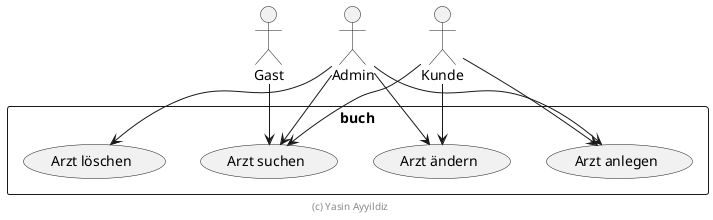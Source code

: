 @startuml Use Cases

actor Gast
actor Admin
actor Kunde

rectangle buch {
    Gast --> (Arzt suchen)
    Admin --> (Arzt suchen)
    Admin --> (Arzt anlegen)
    Admin --> (Arzt ändern)
    Admin --> (Arzt löschen)
    Kunde --> (Arzt suchen)
    Kunde --> (Arzt anlegen)
    Kunde --> (Arzt ändern)
}

footer (c) Yasin Ayyildiz

@enduml
